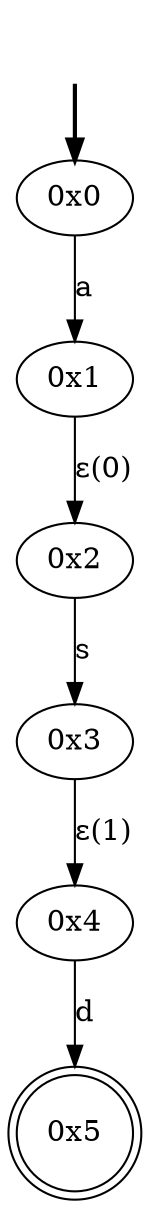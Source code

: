digraph {
	fake [style=invisible]
	"0x0" [root=true]
	"0x1"
	"0x2"
	"0x3"
	"0x4"
	"0x5" [shape=doublecircle]
	fake -> "0x0" [style=bold]
	"0x0" -> "0x1" [label=a]
	"0x2" -> "0x3" [label=s]
	"0x1" -> "0x2" [label="ε(0)"]
	"0x4" -> "0x5" [label=d]
	"0x3" -> "0x4" [label="ε(1)"]
}

